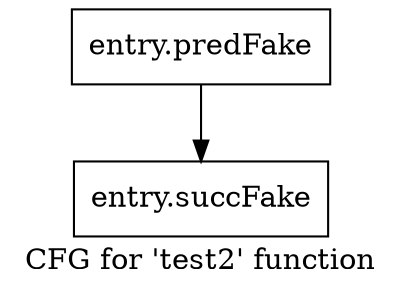 digraph "CFG for 'test2' function" {
	label="CFG for 'test2' function";

	Node0x48960e0 [shape=record,filename="../../../../example.cpp",linenumber="17",label="{entry.predFake}"];
	Node0x48960e0 -> Node0x49b60e0[ callList="" memoryops="" filename="../../../../example.cpp"];
	Node0x49b60e0 [shape=record,filename="../../../../example.cpp",linenumber="17",label="{entry.succFake}"];
}
